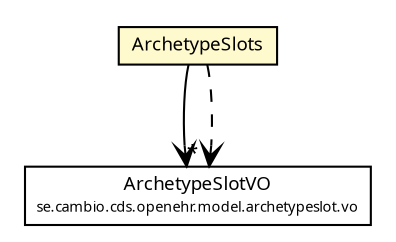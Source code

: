#!/usr/local/bin/dot
#
# Class diagram 
# Generated by UMLGraph version R5_6 (http://www.umlgraph.org/)
#

digraph G {
	edge [fontname="Trebuchet MS",fontsize=10,labelfontname="Trebuchet MS",labelfontsize=10];
	node [fontname="Trebuchet MS",fontsize=10,shape=plaintext];
	nodesep=0.25;
	ranksep=0.5;
	// se.cambio.cds.openehr.model.archetypeslot.vo.ArchetypeSlotVO
	c87327 [label=<<table title="se.cambio.cds.openehr.model.archetypeslot.vo.ArchetypeSlotVO" border="0" cellborder="1" cellspacing="0" cellpadding="2" port="p" href="../../model/archetypeslot/vo/ArchetypeSlotVO.html">
		<tr><td><table border="0" cellspacing="0" cellpadding="1">
<tr><td align="center" balign="center"><font face="Trebuchet MS"> ArchetypeSlotVO </font></td></tr>
<tr><td align="center" balign="center"><font face="Trebuchet MS" point-size="7.0"> se.cambio.cds.openehr.model.archetypeslot.vo </font></td></tr>
		</table></td></tr>
		</table>>, URL="../../model/archetypeslot/vo/ArchetypeSlotVO.html", fontname="Trebuchet MS", fontcolor="black", fontsize=9.0];
	// se.cambio.cds.openehr.view.applicationobjects.ArchetypeSlots
	c87361 [label=<<table title="se.cambio.cds.openehr.view.applicationobjects.ArchetypeSlots" border="0" cellborder="1" cellspacing="0" cellpadding="2" port="p" bgcolor="lemonChiffon" href="./ArchetypeSlots.html">
		<tr><td><table border="0" cellspacing="0" cellpadding="1">
<tr><td align="center" balign="center"><font face="Trebuchet MS"> ArchetypeSlots </font></td></tr>
		</table></td></tr>
		</table>>, URL="./ArchetypeSlots.html", fontname="Trebuchet MS", fontcolor="black", fontsize=9.0];
	// se.cambio.cds.openehr.view.applicationobjects.ArchetypeSlots NAVASSOC se.cambio.cds.openehr.model.archetypeslot.vo.ArchetypeSlotVO
	c87361:p -> c87327:p [taillabel="", label="", headlabel="*", fontname="Trebuchet MS", fontcolor="black", fontsize=10.0, color="black", arrowhead=open];
	// se.cambio.cds.openehr.view.applicationobjects.ArchetypeSlots DEPEND se.cambio.cds.openehr.model.archetypeslot.vo.ArchetypeSlotVO
	c87361:p -> c87327:p [taillabel="", label="", headlabel="", fontname="Trebuchet MS", fontcolor="black", fontsize=10.0, color="black", arrowhead=open, style=dashed];
}

